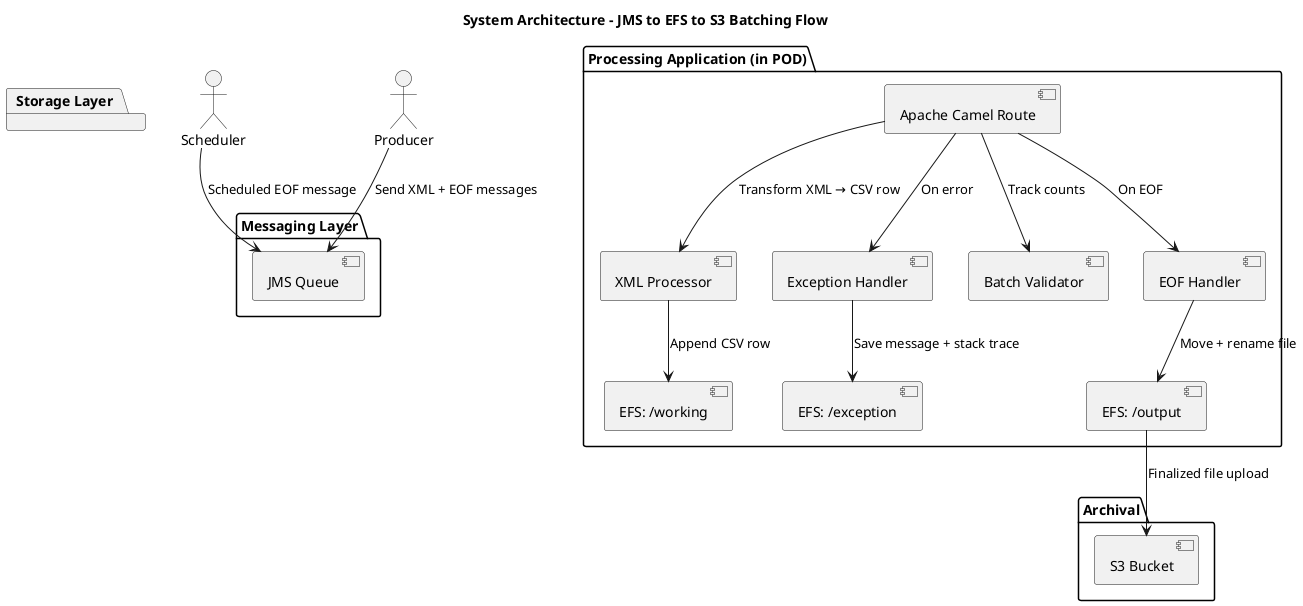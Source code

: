 @startuml
title System Architecture – JMS to EFS to S3 Batching Flow

actor Scheduler
actor Producer

package "Messaging Layer" {
  [JMS Queue]
  Producer --> [JMS Queue] : Send XML + EOF messages
  Scheduler --> [JMS Queue] : Scheduled EOF message
}

package "Processing Application (in POD)" {
  [Apache Camel Route] --> [XML Processor] : Transform XML → CSV row
  [Apache Camel Route] --> [Exception Handler] : On error
  [Apache Camel Route] --> [Batch Validator] : Track counts
  [Apache Camel Route] --> [EOF Handler] : On EOF

  [XML Processor] --> [EFS: /working] : Append CSV row
  [Exception Handler] --> [EFS: /exception] : Save message + stack trace
  [EOF Handler] --> [EFS: /output] : Move + rename file
}

package "Storage Layer" {
  [EFS: /working]
  [EFS: /output]
  [EFS: /exception]
}

package "Archival" {
  [S3 Bucket]
  [EFS: /output] --> [S3 Bucket] : Finalized file upload
}

@enduml